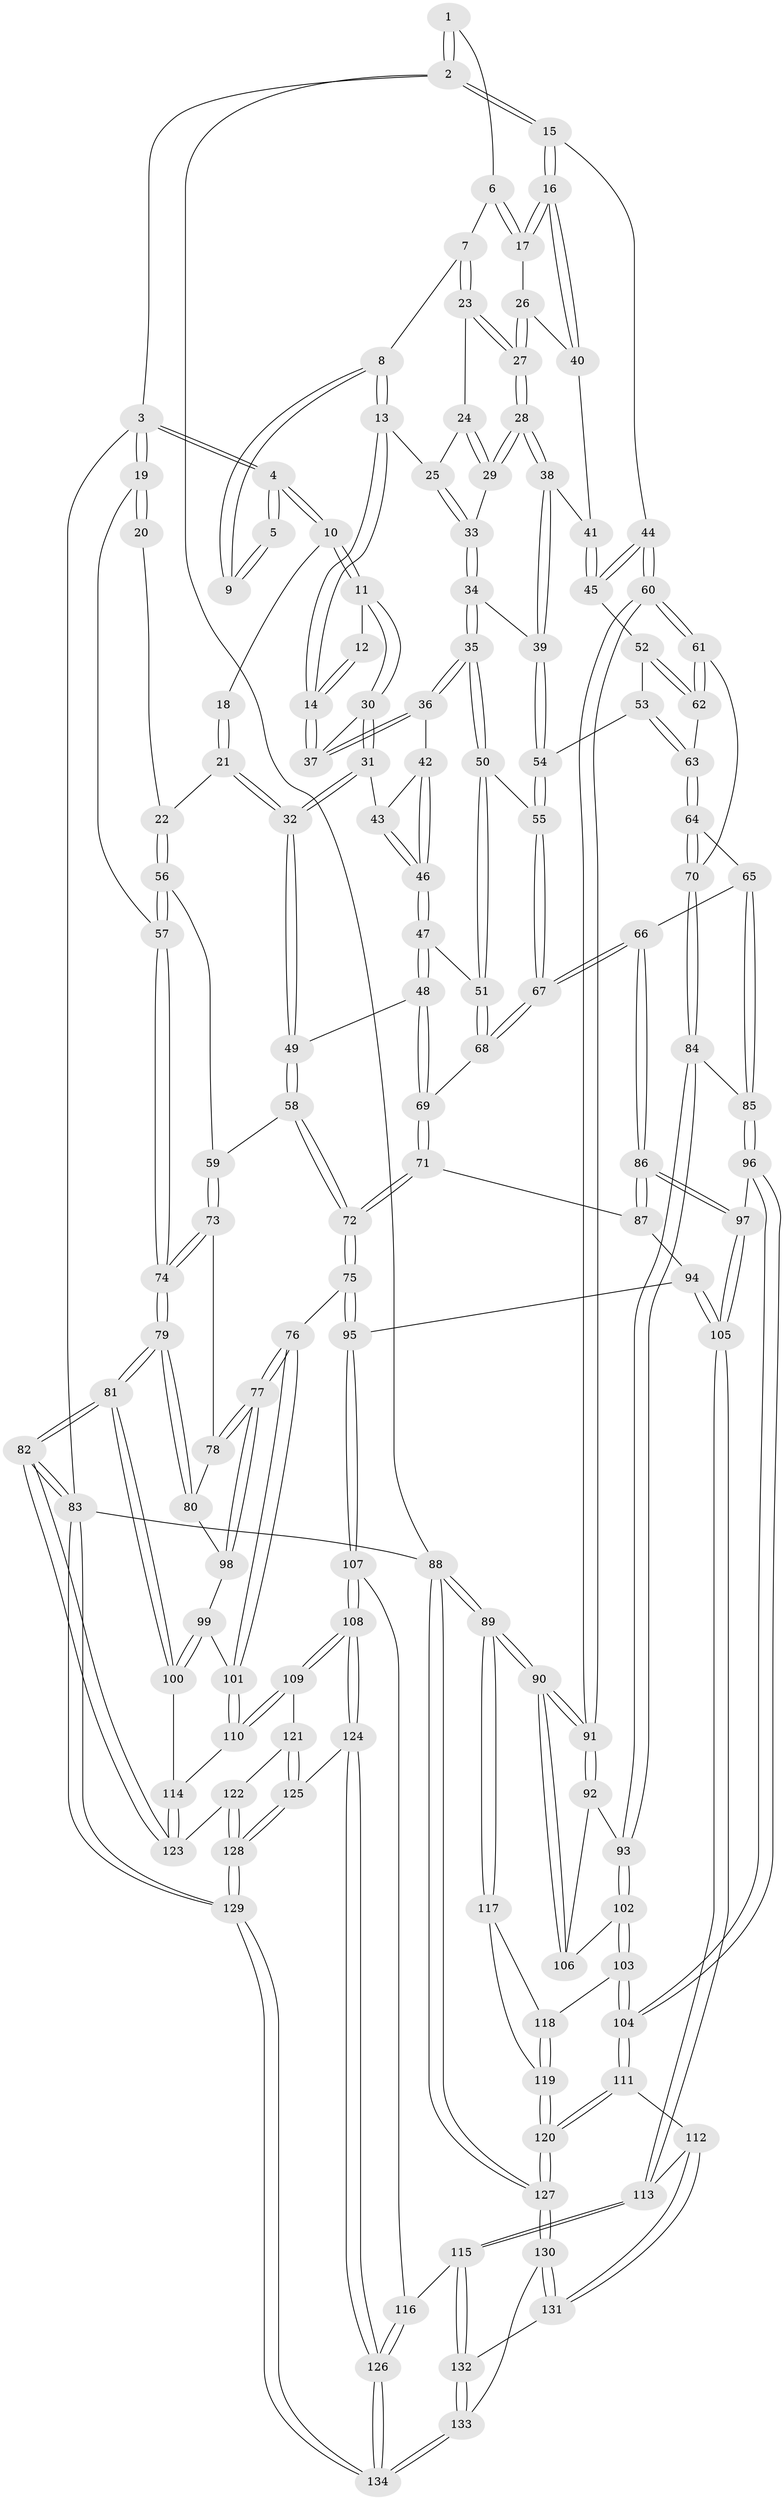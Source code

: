 // coarse degree distribution, {4: 0.23404255319148937, 3: 0.723404255319149, 2: 0.0425531914893617}
// Generated by graph-tools (version 1.1) at 2025/38/03/04/25 23:38:24]
// undirected, 134 vertices, 332 edges
graph export_dot {
  node [color=gray90,style=filled];
  1 [pos="+0.827908465495986+0"];
  2 [pos="+1+0"];
  3 [pos="+0+0"];
  4 [pos="+0.3297814881427045+0"];
  5 [pos="+0.671968169401606+0"];
  6 [pos="+0.8243425542032083+0"];
  7 [pos="+0.8035466966814833+0"];
  8 [pos="+0.6403103062226483+0.07658405935131209"];
  9 [pos="+0.6234436370458823+0.04653978749725281"];
  10 [pos="+0.32941448737622464+0"];
  11 [pos="+0.3572427291542872+0"];
  12 [pos="+0.5723370941322983+0.05047180617188972"];
  13 [pos="+0.6402071109348682+0.08870773739888321"];
  14 [pos="+0.554076676342887+0.1562580305329206"];
  15 [pos="+1+0.166783748870704"];
  16 [pos="+1+0.14670591773240563"];
  17 [pos="+0.9669099661347603+0.10382168468382712"];
  18 [pos="+0.29637634422968545+0"];
  19 [pos="+0+0"];
  20 [pos="+0.08200094786977931+0.052074816166621206"];
  21 [pos="+0.12310226369808458+0.23975814903916431"];
  22 [pos="+0.11636619880439988+0.23874950647990925"];
  23 [pos="+0.8032510431095718+0"];
  24 [pos="+0.7744225926904168+0.03902557846407871"];
  25 [pos="+0.6527061076334663+0.09972693160767589"];
  26 [pos="+0.8791166123144021+0.15953324787818113"];
  27 [pos="+0.8462968303164669+0.17186470087527614"];
  28 [pos="+0.8379892675231697+0.1955575712823874"];
  29 [pos="+0.7170300107686425+0.11832722844155033"];
  30 [pos="+0.38486879411579106+0.055302599382523576"];
  31 [pos="+0.34527808892025424+0.17701525728173637"];
  32 [pos="+0.1546986581064806+0.2575473104761537"];
  33 [pos="+0.6930416976069863+0.13633014596518409"];
  34 [pos="+0.6868533401645265+0.19255135640240176"];
  35 [pos="+0.5880575328848846+0.24505362055529886"];
  36 [pos="+0.5646857383533329+0.2127435039368987"];
  37 [pos="+0.5484720597055043+0.16358387412220843"];
  38 [pos="+0.8317587745992939+0.22548737154137352"];
  39 [pos="+0.8142536617578882+0.24361797066988083"];
  40 [pos="+0.9620554294402875+0.18525807335687514"];
  41 [pos="+0.9053376910656069+0.2457557705769715"];
  42 [pos="+0.49140217563504207+0.22505565579071793"];
  43 [pos="+0.36547167066264563+0.21104372113304296"];
  44 [pos="+1+0.3383393866939351"];
  45 [pos="+1+0.3021644228771336"];
  46 [pos="+0.3994204713602969+0.3226210379350309"];
  47 [pos="+0.4033707015317484+0.3436240790253285"];
  48 [pos="+0.34871750931604734+0.4079015935980518"];
  49 [pos="+0.20469686316682123+0.36261429342115353"];
  50 [pos="+0.5879246098701768+0.25606561188114835"];
  51 [pos="+0.4994758954724203+0.3450595338153545"];
  52 [pos="+0.9532426961900395+0.32669070742667383"];
  53 [pos="+0.8045083329610475+0.32144348589516775"];
  54 [pos="+0.7991417565927869+0.3107258177411908"];
  55 [pos="+0.6662240307494145+0.34076524019801596"];
  56 [pos="+0+0.26445078327289634"];
  57 [pos="+0+0.26533654588427447"];
  58 [pos="+0.1644644827531867+0.441682056078019"];
  59 [pos="+0.11903116888207936+0.47066458931749805"];
  60 [pos="+1+0.4473201050939785"];
  61 [pos="+1+0.49424552699954255"];
  62 [pos="+0.8430035644056653+0.41684269476514263"];
  63 [pos="+0.8337592442570104+0.4146849267916337"];
  64 [pos="+0.7694388774177486+0.48885234269131783"];
  65 [pos="+0.7375148286232527+0.5120005738180359"];
  66 [pos="+0.6352511468009747+0.5403391420706312"];
  67 [pos="+0.6322801366501917+0.5357703517182298"];
  68 [pos="+0.5829981178312574+0.5059484172296965"];
  69 [pos="+0.36854260620247103+0.4953577433433684"];
  70 [pos="+0.9366886669451344+0.573066785285074"];
  71 [pos="+0.3451756600518729+0.5512611702187891"];
  72 [pos="+0.2713310559199035+0.5964771820317961"];
  73 [pos="+0.1046010424419521+0.4886402859255672"];
  74 [pos="+0+0.43373815576247626"];
  75 [pos="+0.20872479866031496+0.6847920232483409"];
  76 [pos="+0.19460350930334144+0.6875068071433614"];
  77 [pos="+0.1781122554763832+0.6765515822245084"];
  78 [pos="+0.102383886156769+0.5135150305592364"];
  79 [pos="+0+0.5967554664369745"];
  80 [pos="+0+0.613775165827201"];
  81 [pos="+0+0.91038017270336"];
  82 [pos="+0+0.9230320641142505"];
  83 [pos="+0+1"];
  84 [pos="+0.8923849975331277+0.6440362431051745"];
  85 [pos="+0.8889414288880767+0.6439081066964832"];
  86 [pos="+0.6243499034122589+0.6232628579016729"];
  87 [pos="+0.37805927980423226+0.5842953236784615"];
  88 [pos="+1+1"];
  89 [pos="+1+0.9722403606195134"];
  90 [pos="+1+0.9368244923907685"];
  91 [pos="+1+0.764311712576127"];
  92 [pos="+0.9354406557230165+0.6764662618817923"];
  93 [pos="+0.8974256166565773+0.6531377173524949"];
  94 [pos="+0.4279377050648639+0.6826244975111613"];
  95 [pos="+0.30940581787182675+0.7646288871702972"];
  96 [pos="+0.6996655290233246+0.7188834324853116"];
  97 [pos="+0.6261516541955519+0.6851673746500693"];
  98 [pos="+0.04644314033016607+0.6497719925471972"];
  99 [pos="+0.02692791732222015+0.725698717005882"];
  100 [pos="+0+0.8095393758558663"];
  101 [pos="+0.1502741113459888+0.7601493390139284"];
  102 [pos="+0.8797371680220962+0.797199637884741"];
  103 [pos="+0.8724651949169115+0.8027584406284355"];
  104 [pos="+0.7588492170999565+0.7931120244958145"];
  105 [pos="+0.5794348862798726+0.7301062729972488"];
  106 [pos="+0.974161129643922+0.7991244252221497"];
  107 [pos="+0.3478895328985786+0.8423894836410386"];
  108 [pos="+0.2647519062390912+0.9228849786087826"];
  109 [pos="+0.1605036819832781+0.8780842211820257"];
  110 [pos="+0.13803168242676253+0.7821713463502666"];
  111 [pos="+0.7521096796496437+0.8984579036171157"];
  112 [pos="+0.7143896884316745+0.9265631341928062"];
  113 [pos="+0.5258889980235353+0.8571688603251312"];
  114 [pos="+0.09241609138953719+0.7952772281485114"];
  115 [pos="+0.514478266557643+0.8695035382091229"];
  116 [pos="+0.4173232862581593+0.8651347532514926"];
  117 [pos="+0.959749965929558+0.9065026723160743"];
  118 [pos="+0.8744981029472616+0.8179101968809098"];
  119 [pos="+0.8617894926307752+0.9206881642436635"];
  120 [pos="+0.8404742338082075+0.9441372300126055"];
  121 [pos="+0.15758638939978697+0.8816598547617989"];
  122 [pos="+0.0854214737794004+0.9363485968495505"];
  123 [pos="+0.05135658407315121+0.9289192279894507"];
  124 [pos="+0.2639045189534076+0.9493622464675094"];
  125 [pos="+0.1635257746513228+0.979207237136732"];
  126 [pos="+0.3044899077477939+1"];
  127 [pos="+0.9231481567466057+1"];
  128 [pos="+0.1234075937703989+1"];
  129 [pos="+0.1253043125780515+1"];
  130 [pos="+0.7159173858645438+1"];
  131 [pos="+0.7030935944575573+0.993829664835784"];
  132 [pos="+0.5208554508489605+0.9280613751531835"];
  133 [pos="+0.5187242731317971+1"];
  134 [pos="+0.30836460654933456+1"];
  1 -- 2;
  1 -- 2;
  1 -- 6;
  2 -- 3;
  2 -- 15;
  2 -- 15;
  2 -- 88;
  3 -- 4;
  3 -- 4;
  3 -- 19;
  3 -- 19;
  3 -- 83;
  4 -- 5;
  4 -- 5;
  4 -- 10;
  4 -- 10;
  5 -- 9;
  5 -- 9;
  6 -- 7;
  6 -- 17;
  6 -- 17;
  7 -- 8;
  7 -- 23;
  7 -- 23;
  8 -- 9;
  8 -- 9;
  8 -- 13;
  8 -- 13;
  10 -- 11;
  10 -- 11;
  10 -- 18;
  11 -- 12;
  11 -- 30;
  11 -- 30;
  12 -- 14;
  12 -- 14;
  13 -- 14;
  13 -- 14;
  13 -- 25;
  14 -- 37;
  14 -- 37;
  15 -- 16;
  15 -- 16;
  15 -- 44;
  16 -- 17;
  16 -- 17;
  16 -- 40;
  16 -- 40;
  17 -- 26;
  18 -- 21;
  18 -- 21;
  19 -- 20;
  19 -- 20;
  19 -- 57;
  20 -- 22;
  21 -- 22;
  21 -- 32;
  21 -- 32;
  22 -- 56;
  22 -- 56;
  23 -- 24;
  23 -- 27;
  23 -- 27;
  24 -- 25;
  24 -- 29;
  24 -- 29;
  25 -- 33;
  25 -- 33;
  26 -- 27;
  26 -- 27;
  26 -- 40;
  27 -- 28;
  27 -- 28;
  28 -- 29;
  28 -- 29;
  28 -- 38;
  28 -- 38;
  29 -- 33;
  30 -- 31;
  30 -- 31;
  30 -- 37;
  31 -- 32;
  31 -- 32;
  31 -- 43;
  32 -- 49;
  32 -- 49;
  33 -- 34;
  33 -- 34;
  34 -- 35;
  34 -- 35;
  34 -- 39;
  35 -- 36;
  35 -- 36;
  35 -- 50;
  35 -- 50;
  36 -- 37;
  36 -- 37;
  36 -- 42;
  38 -- 39;
  38 -- 39;
  38 -- 41;
  39 -- 54;
  39 -- 54;
  40 -- 41;
  41 -- 45;
  41 -- 45;
  42 -- 43;
  42 -- 46;
  42 -- 46;
  43 -- 46;
  43 -- 46;
  44 -- 45;
  44 -- 45;
  44 -- 60;
  44 -- 60;
  45 -- 52;
  46 -- 47;
  46 -- 47;
  47 -- 48;
  47 -- 48;
  47 -- 51;
  48 -- 49;
  48 -- 69;
  48 -- 69;
  49 -- 58;
  49 -- 58;
  50 -- 51;
  50 -- 51;
  50 -- 55;
  51 -- 68;
  51 -- 68;
  52 -- 53;
  52 -- 62;
  52 -- 62;
  53 -- 54;
  53 -- 63;
  53 -- 63;
  54 -- 55;
  54 -- 55;
  55 -- 67;
  55 -- 67;
  56 -- 57;
  56 -- 57;
  56 -- 59;
  57 -- 74;
  57 -- 74;
  58 -- 59;
  58 -- 72;
  58 -- 72;
  59 -- 73;
  59 -- 73;
  60 -- 61;
  60 -- 61;
  60 -- 91;
  60 -- 91;
  61 -- 62;
  61 -- 62;
  61 -- 70;
  62 -- 63;
  63 -- 64;
  63 -- 64;
  64 -- 65;
  64 -- 70;
  64 -- 70;
  65 -- 66;
  65 -- 85;
  65 -- 85;
  66 -- 67;
  66 -- 67;
  66 -- 86;
  66 -- 86;
  67 -- 68;
  67 -- 68;
  68 -- 69;
  69 -- 71;
  69 -- 71;
  70 -- 84;
  70 -- 84;
  71 -- 72;
  71 -- 72;
  71 -- 87;
  72 -- 75;
  72 -- 75;
  73 -- 74;
  73 -- 74;
  73 -- 78;
  74 -- 79;
  74 -- 79;
  75 -- 76;
  75 -- 95;
  75 -- 95;
  76 -- 77;
  76 -- 77;
  76 -- 101;
  76 -- 101;
  77 -- 78;
  77 -- 78;
  77 -- 98;
  77 -- 98;
  78 -- 80;
  79 -- 80;
  79 -- 80;
  79 -- 81;
  79 -- 81;
  80 -- 98;
  81 -- 82;
  81 -- 82;
  81 -- 100;
  81 -- 100;
  82 -- 83;
  82 -- 83;
  82 -- 123;
  82 -- 123;
  83 -- 129;
  83 -- 129;
  83 -- 88;
  84 -- 85;
  84 -- 93;
  84 -- 93;
  85 -- 96;
  85 -- 96;
  86 -- 87;
  86 -- 87;
  86 -- 97;
  86 -- 97;
  87 -- 94;
  88 -- 89;
  88 -- 89;
  88 -- 127;
  88 -- 127;
  89 -- 90;
  89 -- 90;
  89 -- 117;
  89 -- 117;
  90 -- 91;
  90 -- 91;
  90 -- 106;
  90 -- 106;
  91 -- 92;
  91 -- 92;
  92 -- 93;
  92 -- 106;
  93 -- 102;
  93 -- 102;
  94 -- 95;
  94 -- 105;
  94 -- 105;
  95 -- 107;
  95 -- 107;
  96 -- 97;
  96 -- 104;
  96 -- 104;
  97 -- 105;
  97 -- 105;
  98 -- 99;
  99 -- 100;
  99 -- 100;
  99 -- 101;
  100 -- 114;
  101 -- 110;
  101 -- 110;
  102 -- 103;
  102 -- 103;
  102 -- 106;
  103 -- 104;
  103 -- 104;
  103 -- 118;
  104 -- 111;
  104 -- 111;
  105 -- 113;
  105 -- 113;
  107 -- 108;
  107 -- 108;
  107 -- 116;
  108 -- 109;
  108 -- 109;
  108 -- 124;
  108 -- 124;
  109 -- 110;
  109 -- 110;
  109 -- 121;
  110 -- 114;
  111 -- 112;
  111 -- 120;
  111 -- 120;
  112 -- 113;
  112 -- 131;
  112 -- 131;
  113 -- 115;
  113 -- 115;
  114 -- 123;
  114 -- 123;
  115 -- 116;
  115 -- 132;
  115 -- 132;
  116 -- 126;
  116 -- 126;
  117 -- 118;
  117 -- 119;
  118 -- 119;
  118 -- 119;
  119 -- 120;
  119 -- 120;
  120 -- 127;
  120 -- 127;
  121 -- 122;
  121 -- 125;
  121 -- 125;
  122 -- 123;
  122 -- 128;
  122 -- 128;
  124 -- 125;
  124 -- 126;
  124 -- 126;
  125 -- 128;
  125 -- 128;
  126 -- 134;
  126 -- 134;
  127 -- 130;
  127 -- 130;
  128 -- 129;
  128 -- 129;
  129 -- 134;
  129 -- 134;
  130 -- 131;
  130 -- 131;
  130 -- 133;
  131 -- 132;
  132 -- 133;
  132 -- 133;
  133 -- 134;
  133 -- 134;
}
